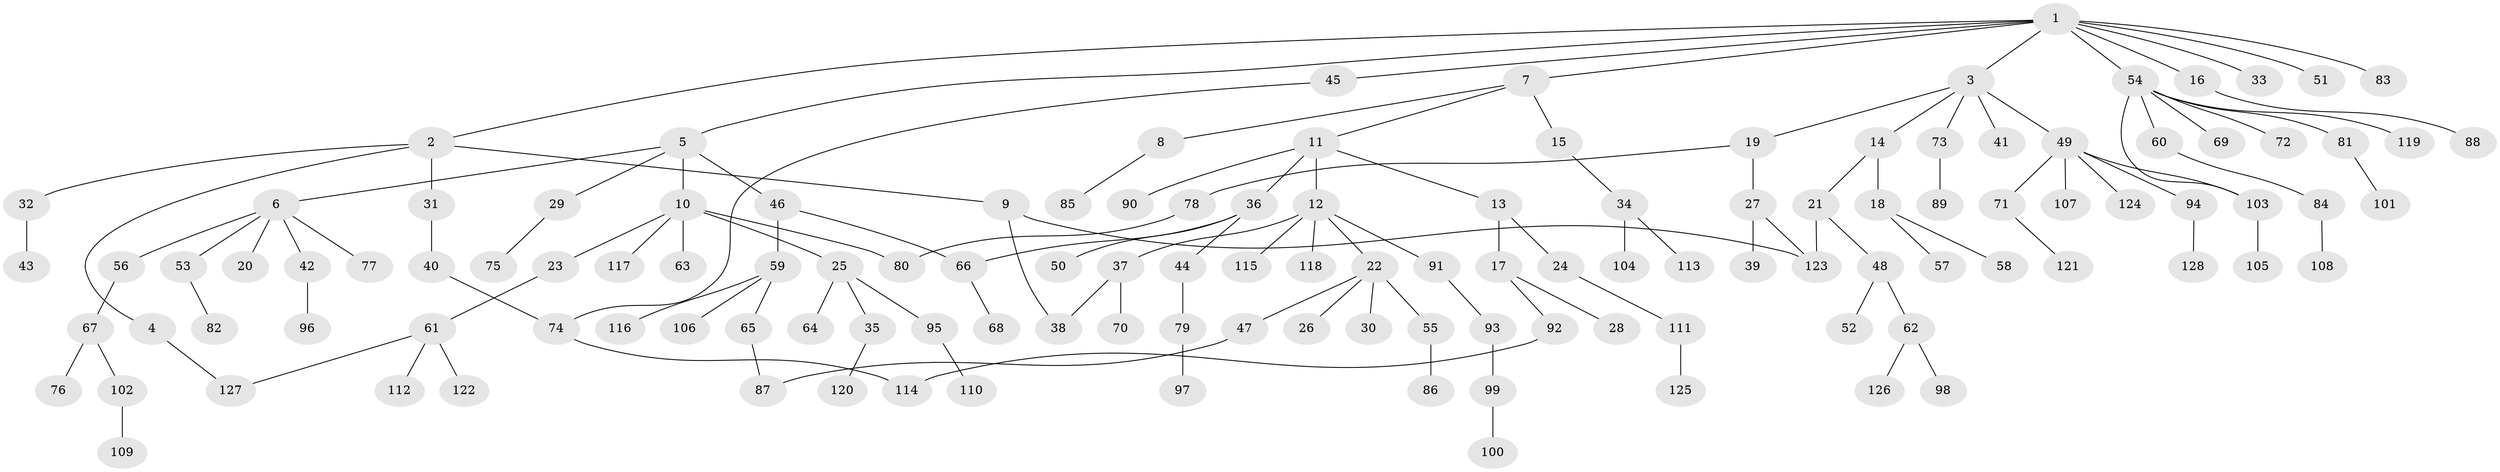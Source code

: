 // coarse degree distribution, {1: 0.618421052631579, 2: 0.25, 3: 0.013157894736842105, 7: 0.013157894736842105, 4: 0.06578947368421052, 8: 0.013157894736842105, 27: 0.013157894736842105, 6: 0.013157894736842105}
// Generated by graph-tools (version 1.1) at 2025/45/03/04/25 21:45:58]
// undirected, 128 vertices, 137 edges
graph export_dot {
graph [start="1"]
  node [color=gray90,style=filled];
  1;
  2;
  3;
  4;
  5;
  6;
  7;
  8;
  9;
  10;
  11;
  12;
  13;
  14;
  15;
  16;
  17;
  18;
  19;
  20;
  21;
  22;
  23;
  24;
  25;
  26;
  27;
  28;
  29;
  30;
  31;
  32;
  33;
  34;
  35;
  36;
  37;
  38;
  39;
  40;
  41;
  42;
  43;
  44;
  45;
  46;
  47;
  48;
  49;
  50;
  51;
  52;
  53;
  54;
  55;
  56;
  57;
  58;
  59;
  60;
  61;
  62;
  63;
  64;
  65;
  66;
  67;
  68;
  69;
  70;
  71;
  72;
  73;
  74;
  75;
  76;
  77;
  78;
  79;
  80;
  81;
  82;
  83;
  84;
  85;
  86;
  87;
  88;
  89;
  90;
  91;
  92;
  93;
  94;
  95;
  96;
  97;
  98;
  99;
  100;
  101;
  102;
  103;
  104;
  105;
  106;
  107;
  108;
  109;
  110;
  111;
  112;
  113;
  114;
  115;
  116;
  117;
  118;
  119;
  120;
  121;
  122;
  123;
  124;
  125;
  126;
  127;
  128;
  1 -- 2;
  1 -- 3;
  1 -- 5;
  1 -- 7;
  1 -- 16;
  1 -- 33;
  1 -- 45;
  1 -- 51;
  1 -- 54;
  1 -- 83;
  2 -- 4;
  2 -- 9;
  2 -- 31;
  2 -- 32;
  3 -- 14;
  3 -- 19;
  3 -- 41;
  3 -- 49;
  3 -- 73;
  4 -- 127;
  5 -- 6;
  5 -- 10;
  5 -- 29;
  5 -- 46;
  6 -- 20;
  6 -- 42;
  6 -- 53;
  6 -- 56;
  6 -- 77;
  7 -- 8;
  7 -- 11;
  7 -- 15;
  8 -- 85;
  9 -- 38;
  9 -- 123;
  10 -- 23;
  10 -- 25;
  10 -- 63;
  10 -- 117;
  10 -- 80;
  11 -- 12;
  11 -- 13;
  11 -- 36;
  11 -- 90;
  12 -- 22;
  12 -- 37;
  12 -- 91;
  12 -- 115;
  12 -- 118;
  13 -- 17;
  13 -- 24;
  14 -- 18;
  14 -- 21;
  15 -- 34;
  16 -- 88;
  17 -- 28;
  17 -- 92;
  18 -- 57;
  18 -- 58;
  19 -- 27;
  19 -- 78;
  21 -- 48;
  21 -- 123;
  22 -- 26;
  22 -- 30;
  22 -- 47;
  22 -- 55;
  23 -- 61;
  24 -- 111;
  25 -- 35;
  25 -- 64;
  25 -- 95;
  27 -- 39;
  27 -- 123;
  29 -- 75;
  31 -- 40;
  32 -- 43;
  34 -- 104;
  34 -- 113;
  35 -- 120;
  36 -- 44;
  36 -- 50;
  36 -- 66;
  37 -- 70;
  37 -- 38;
  40 -- 74;
  42 -- 96;
  44 -- 79;
  45 -- 74;
  46 -- 59;
  46 -- 66;
  47 -- 87;
  48 -- 52;
  48 -- 62;
  49 -- 71;
  49 -- 94;
  49 -- 107;
  49 -- 124;
  49 -- 103;
  53 -- 82;
  54 -- 60;
  54 -- 69;
  54 -- 72;
  54 -- 81;
  54 -- 103;
  54 -- 119;
  55 -- 86;
  56 -- 67;
  59 -- 65;
  59 -- 106;
  59 -- 116;
  60 -- 84;
  61 -- 112;
  61 -- 122;
  61 -- 127;
  62 -- 98;
  62 -- 126;
  65 -- 87;
  66 -- 68;
  67 -- 76;
  67 -- 102;
  71 -- 121;
  73 -- 89;
  74 -- 114;
  78 -- 80;
  79 -- 97;
  81 -- 101;
  84 -- 108;
  91 -- 93;
  92 -- 114;
  93 -- 99;
  94 -- 128;
  95 -- 110;
  99 -- 100;
  102 -- 109;
  103 -- 105;
  111 -- 125;
}

